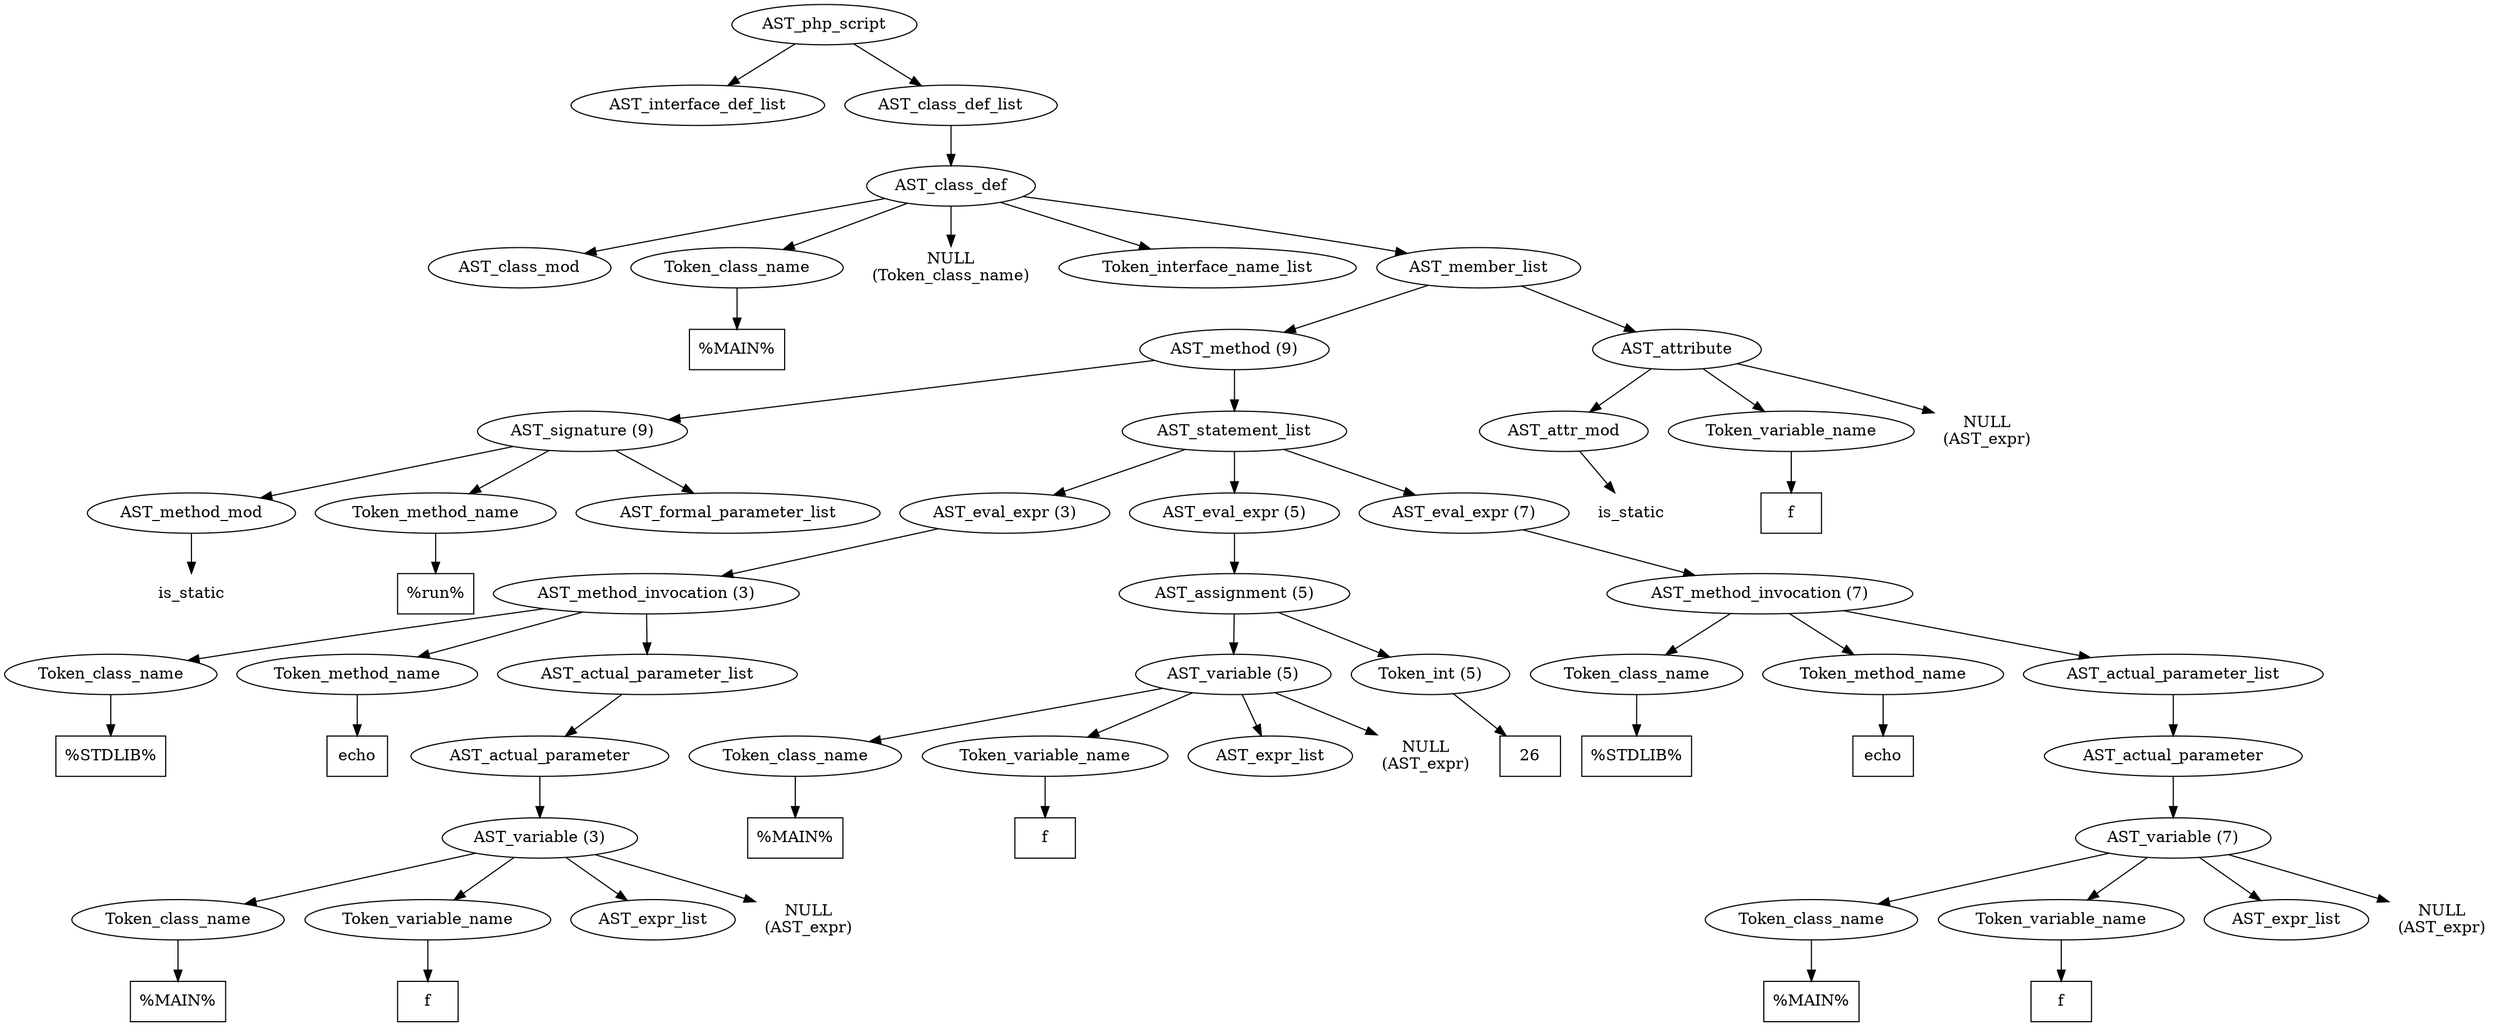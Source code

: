 /*
 * AST in dot format generated by phc -- the PHP compiler
 */

digraph AST {
node_0 [label="AST_php_script"];
node_1 [label="AST_interface_def_list"];
node_2 [label="AST_class_def_list"];
node_3 [label="AST_class_def"];
node_4 [label="AST_class_mod"];
node_5 [label="Token_class_name"];
node_6 [label="%MAIN%", shape=box]
node_5 -> node_6;
node_7 [label="NULL\n(Token_class_name)", shape=plaintext]
node_8 [label="Token_interface_name_list"];
node_9 [label="AST_member_list"];
node_10 [label="AST_method (9)"];
node_11 [label="AST_signature (9)"];
node_12 [label="AST_method_mod"];
node_13 [label="is_static", shape=plaintext]
node_12 -> node_13;
node_14 [label="Token_method_name"];
node_15 [label="%run%", shape=box]
node_14 -> node_15;
node_16 [label="AST_formal_parameter_list"];
node_11 -> node_16;
node_11 -> node_14;
node_11 -> node_12;
node_17 [label="AST_statement_list"];
node_18 [label="AST_eval_expr (3)"];
node_19 [label="AST_method_invocation (3)"];
node_20 [label="Token_class_name"];
node_21 [label="%STDLIB%", shape=box]
node_20 -> node_21;
node_22 [label="Token_method_name"];
node_23 [label="echo", shape=box]
node_22 -> node_23;
node_24 [label="AST_actual_parameter_list"];
node_25 [label="AST_actual_parameter"];
node_26 [label="AST_variable (3)"];
node_27 [label="Token_class_name"];
node_28 [label="%MAIN%", shape=box]
node_27 -> node_28;
node_29 [label="Token_variable_name"];
node_30 [label="f", shape=box]
node_29 -> node_30;
node_31 [label="AST_expr_list"];
node_32 [label="NULL\n(AST_expr)", shape=plaintext]
node_26 -> node_32;
node_26 -> node_31;
node_26 -> node_29;
node_26 -> node_27;
node_25 -> node_26;
node_24 -> node_25;
node_19 -> node_24;
node_19 -> node_22;
node_19 -> node_20;
node_18 -> node_19;
node_33 [label="AST_eval_expr (5)"];
node_34 [label="AST_assignment (5)"];
node_35 [label="AST_variable (5)"];
node_36 [label="Token_class_name"];
node_37 [label="%MAIN%", shape=box]
node_36 -> node_37;
node_38 [label="Token_variable_name"];
node_39 [label="f", shape=box]
node_38 -> node_39;
node_40 [label="AST_expr_list"];
node_41 [label="NULL\n(AST_expr)", shape=plaintext]
node_35 -> node_41;
node_35 -> node_40;
node_35 -> node_38;
node_35 -> node_36;
node_42 [label="Token_int (5)"];
node_43 [label="26", shape=box]
node_42 -> node_43;
node_34 -> node_42;
node_34 -> node_35;
node_33 -> node_34;
node_44 [label="AST_eval_expr (7)"];
node_45 [label="AST_method_invocation (7)"];
node_46 [label="Token_class_name"];
node_47 [label="%STDLIB%", shape=box]
node_46 -> node_47;
node_48 [label="Token_method_name"];
node_49 [label="echo", shape=box]
node_48 -> node_49;
node_50 [label="AST_actual_parameter_list"];
node_51 [label="AST_actual_parameter"];
node_52 [label="AST_variable (7)"];
node_53 [label="Token_class_name"];
node_54 [label="%MAIN%", shape=box]
node_53 -> node_54;
node_55 [label="Token_variable_name"];
node_56 [label="f", shape=box]
node_55 -> node_56;
node_57 [label="AST_expr_list"];
node_58 [label="NULL\n(AST_expr)", shape=plaintext]
node_52 -> node_58;
node_52 -> node_57;
node_52 -> node_55;
node_52 -> node_53;
node_51 -> node_52;
node_50 -> node_51;
node_45 -> node_50;
node_45 -> node_48;
node_45 -> node_46;
node_44 -> node_45;
node_17 -> node_44;
node_17 -> node_33;
node_17 -> node_18;
node_10 -> node_17;
node_10 -> node_11;
node_59 [label="AST_attribute"];
node_60 [label="AST_attr_mod"];
node_61 [label="is_static", shape=plaintext]
node_60 -> node_61;
node_62 [label="Token_variable_name"];
node_63 [label="f", shape=box]
node_62 -> node_63;
node_64 [label="NULL\n(AST_expr)", shape=plaintext]
node_59 -> node_64;
node_59 -> node_62;
node_59 -> node_60;
node_9 -> node_59;
node_9 -> node_10;
node_3 -> node_9;
node_3 -> node_8;
node_3 -> node_7;
node_3 -> node_5;
node_3 -> node_4;
node_2 -> node_3;
node_0 -> node_2;
node_0 -> node_1;
}
